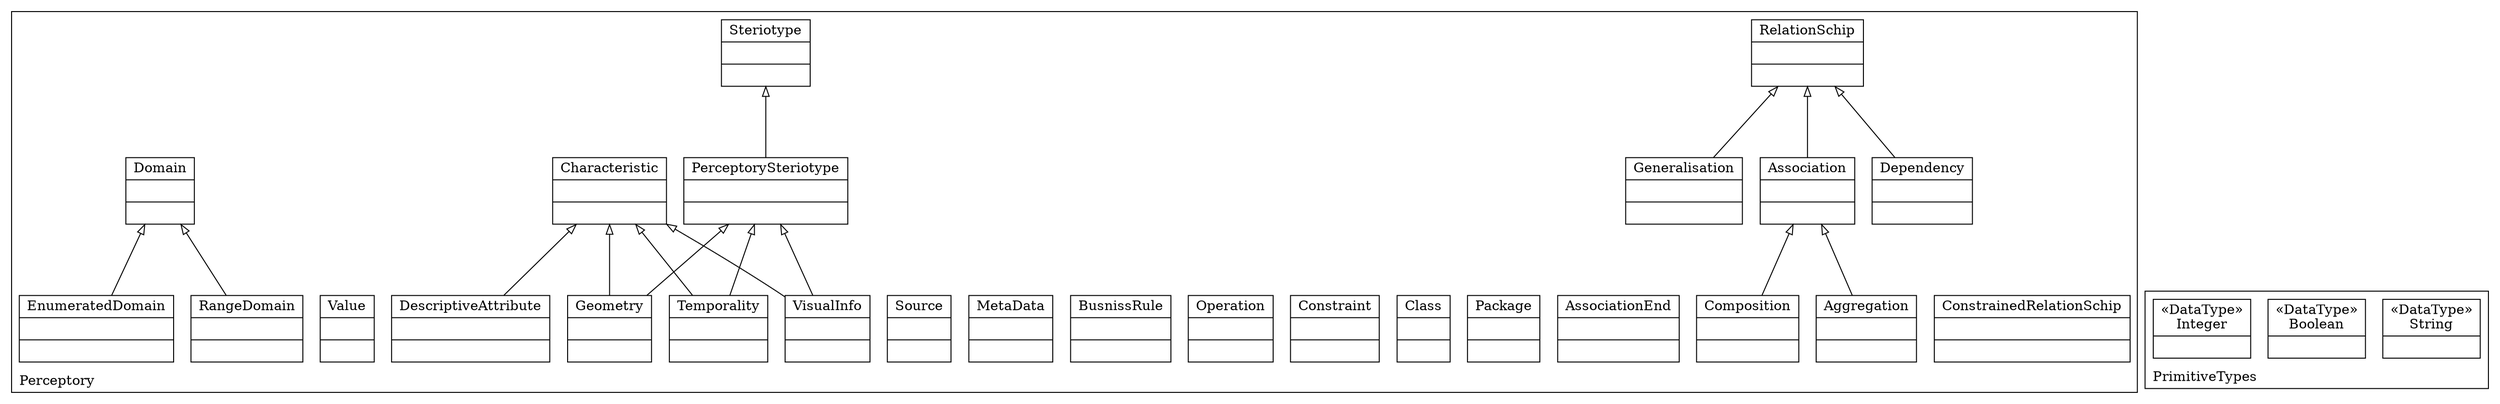 digraph "KM3 Model in DOT" {
graph[rankdir=BT,labeljust=l,labelloc=t,nodeSep=0.75,compound=true];
 subgraph "cluster_Perceptory"{
labelloc=t
color=black
label=Perceptory
 node[shape=record];
RelationSchip[label="{RelationSchip| | }"]
;
 node[shape=record];
ConstrainedRelationSchip[label="{ConstrainedRelationSchip| | }"]
;
 node[shape=record];
Aggregation[label="{Aggregation| | }"]
 Aggregation->Association[arrowhead=onormal,group=Association,minlen=2,constraint=true,]
;
 node[shape=record];
Composition[label="{Composition| | }"]
 Composition->Association[arrowhead=onormal,group=Association,minlen=2,constraint=true,]
;
 node[shape=record];
Association[label="{Association| | }"]
 Association->RelationSchip[arrowhead=onormal,group=RelationSchip,minlen=2,constraint=true,]
;
 node[shape=record];
Generalisation[label="{Generalisation| | }"]
 Generalisation->RelationSchip[arrowhead=onormal,group=RelationSchip,minlen=2,constraint=true,]
;
 node[shape=record];
Dependency[label="{Dependency| | }"]
 Dependency->RelationSchip[arrowhead=onormal,group=RelationSchip,minlen=2,constraint=true,]
;
 node[shape=record];
AssociationEnd[label="{AssociationEnd| | }"]
;
 node[shape=record];
Package[label="{Package| | }"]
;
 node[shape=record];
Steriotype[label="{Steriotype| | }"]
;
 node[shape=record];
Class[label="{Class| | }"]
;
 node[shape=record];
Constraint[label="{Constraint| | }"]
;
 node[shape=record];
Operation[label="{Operation| | }"]
;
 node[shape=record];
Characteristic[label="{Characteristic| | }"]
;
 node[shape=record];
BusnissRule[label="{BusnissRule| | }"]
;
 node[shape=record];
MetaData[label="{MetaData| | }"]
;
 node[shape=record];
Source[label="{Source| | }"]
;
 node[shape=record];
Domain[label="{Domain| | }"]
;
 node[shape=record];
DescriptiveAttribute[label="{DescriptiveAttribute| | }"]
 DescriptiveAttribute->Characteristic[arrowhead=onormal,group=Characteristic,minlen=2,constraint=true,]
;
 node[shape=record];
Geometry[label="{Geometry| | }"]
 Geometry->PerceptorySteriotype[arrowhead=onormal,group=PerceptorySteriotype,minlen=2,constraint=true,]
 Geometry->Characteristic[arrowhead=onormal,group=Characteristic,minlen=2,constraint=true,]
;
 node[shape=record];
Temporality[label="{Temporality| | }"]
 Temporality->PerceptorySteriotype[arrowhead=onormal,group=PerceptorySteriotype,minlen=2,constraint=true,]
 Temporality->Characteristic[arrowhead=onormal,group=Characteristic,minlen=2,constraint=true,]
;
 node[shape=record];
VisualInfo[label="{VisualInfo| | }"]
 VisualInfo->PerceptorySteriotype[arrowhead=onormal,group=PerceptorySteriotype,minlen=2,constraint=true,]
 VisualInfo->Characteristic[arrowhead=onormal,group=Characteristic,minlen=2,constraint=true,]
;
 node[shape=record];
Value[label="{Value| | }"]
;
 node[shape=record];
RangeDomain[label="{RangeDomain| | }"]
 RangeDomain->Domain[arrowhead=onormal,group=Domain,minlen=2,constraint=true,]
;
 node[shape=record];
EnumeratedDomain[label="{EnumeratedDomain| | }"]
 EnumeratedDomain->Domain[arrowhead=onormal,group=Domain,minlen=2,constraint=true,]
;
 node[shape=record];
PerceptorySteriotype[label="{PerceptorySteriotype| | }"]
 PerceptorySteriotype->Steriotype[arrowhead=onormal,group=Steriotype,minlen=2,constraint=true,]
;

} subgraph "cluster_PrimitiveTypes"{
labelloc=t
color=black
label=PrimitiveTypes
 node[shape=record];
String[label="{&#171;DataType&#187;\nString|}"]
;
 node[shape=record];
Boolean[label="{&#171;DataType&#187;\nBoolean|}"]
;
 node[shape=record];
Integer[label="{&#171;DataType&#187;\nInteger|}"]
;

}
}